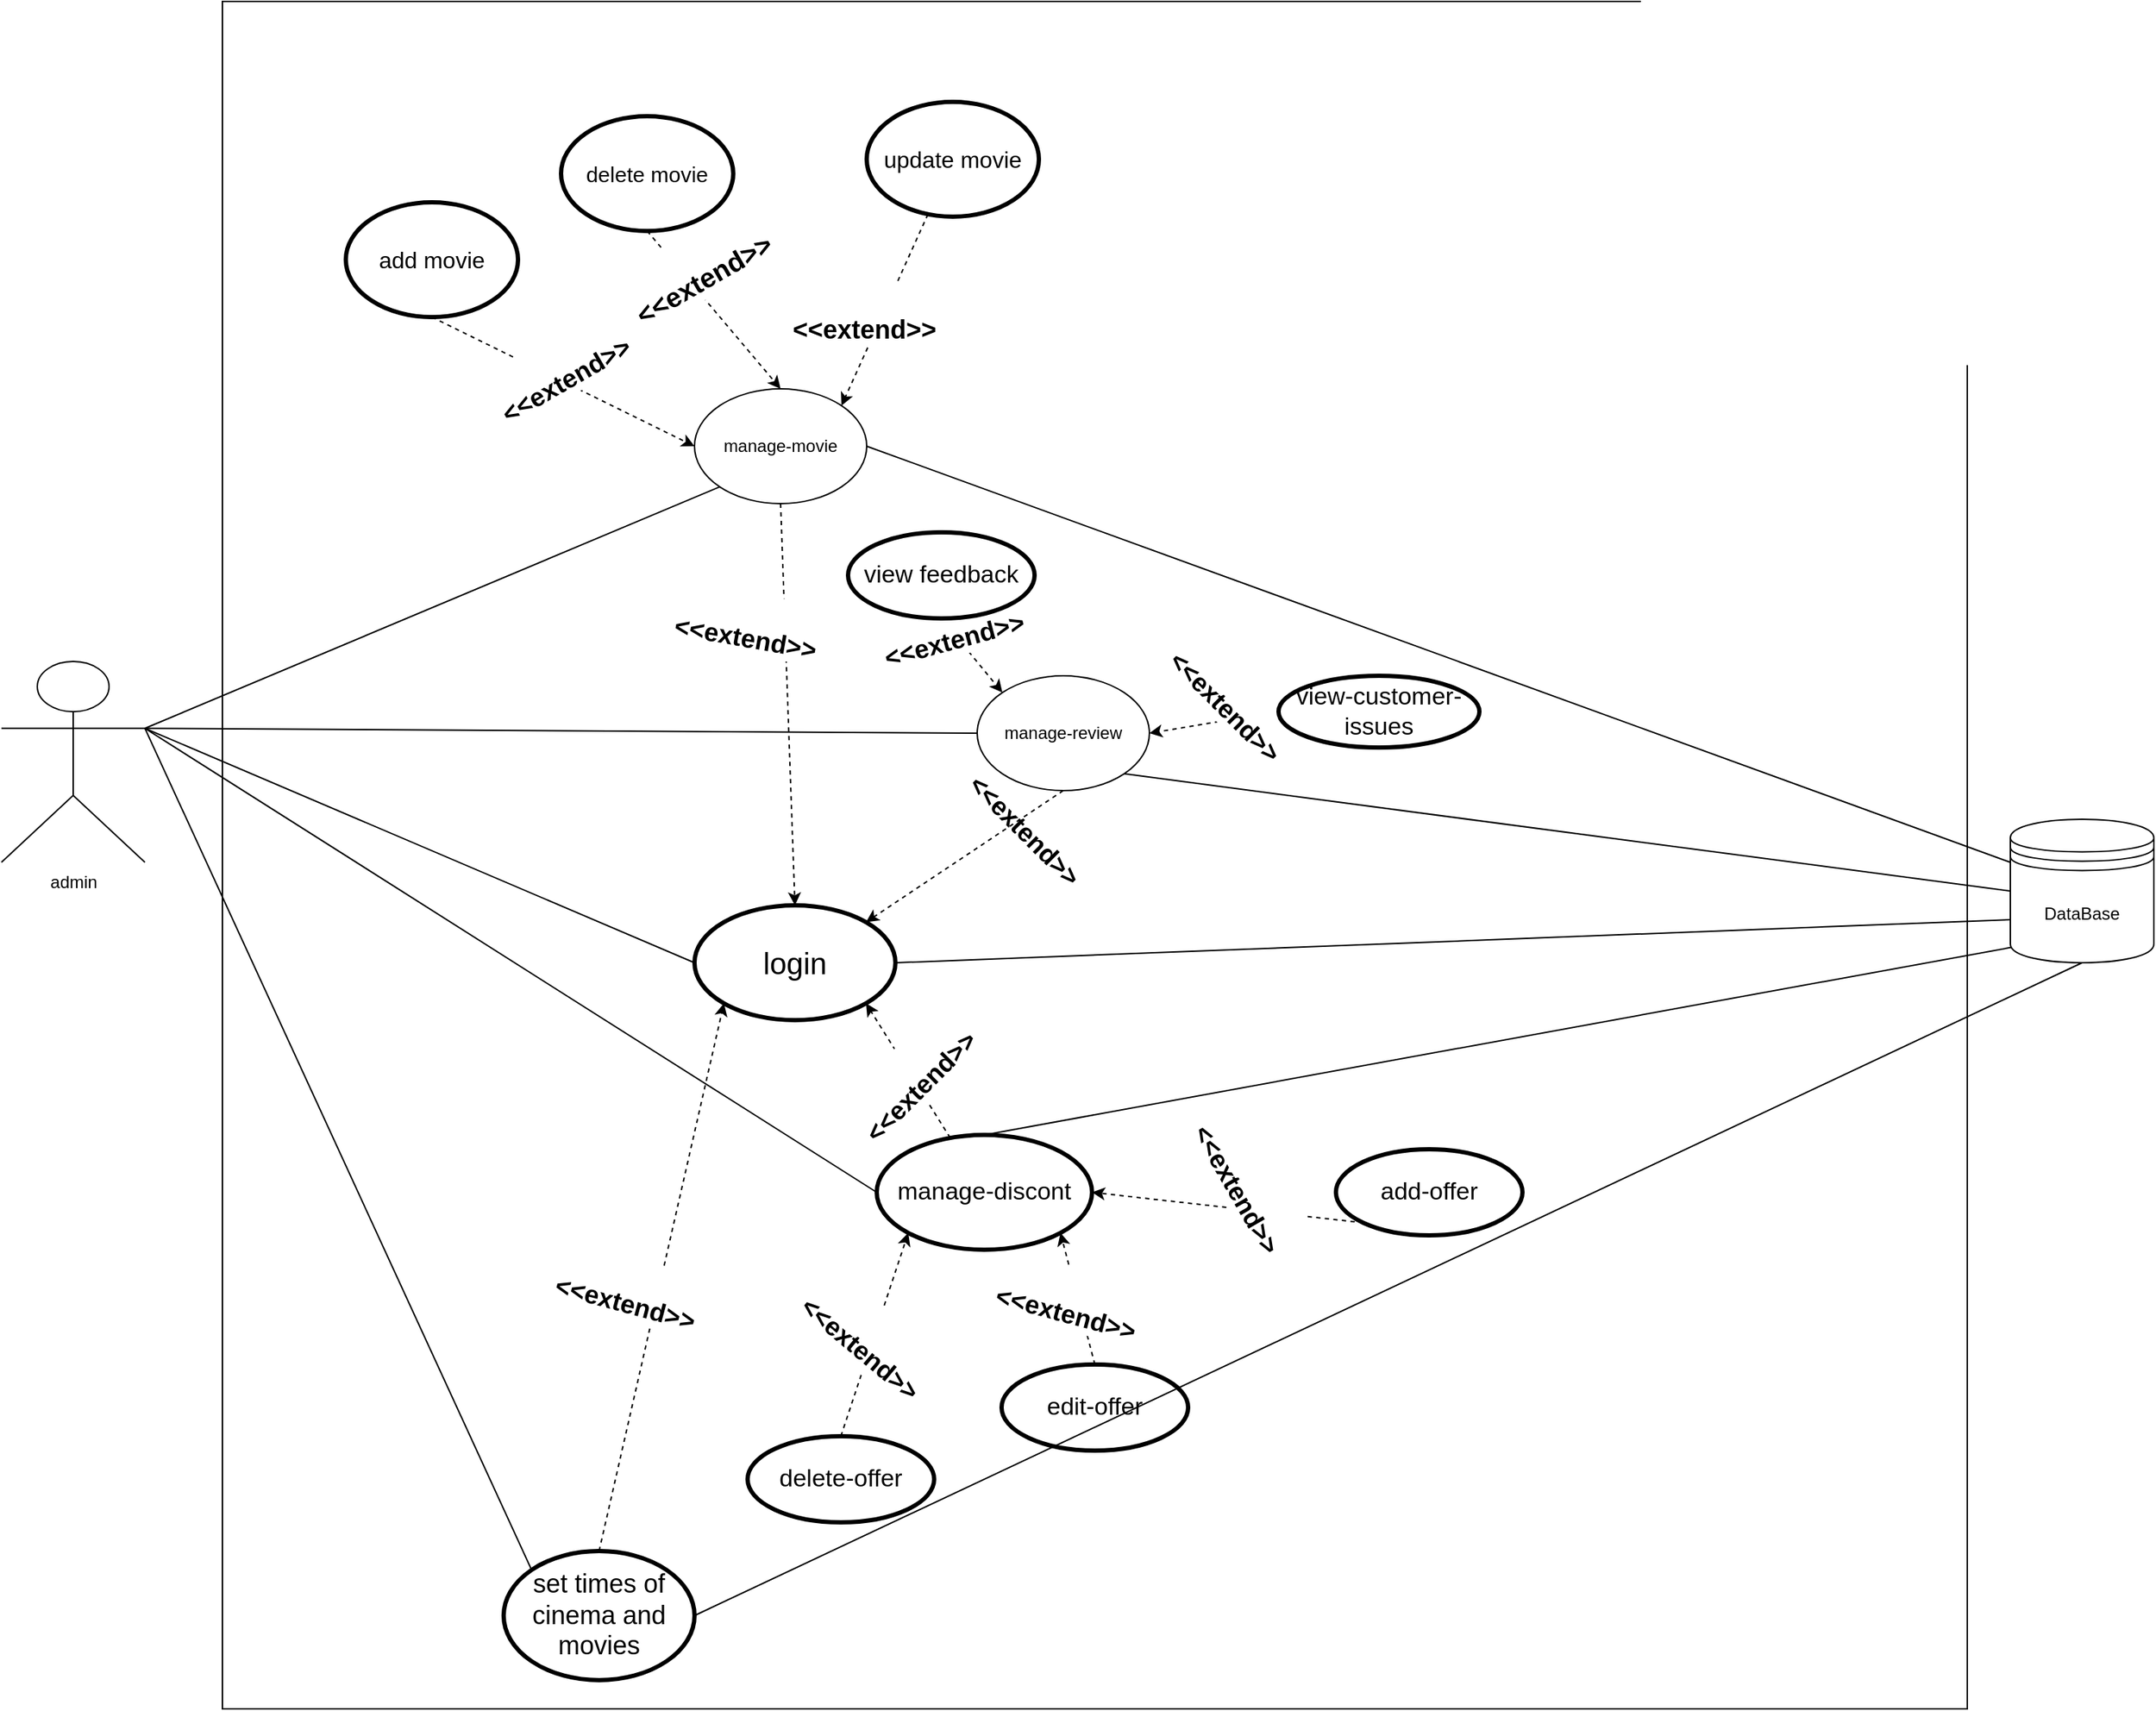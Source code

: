 <mxfile version="20.8.10" type="device"><diagram name="Page-1" id="9kI_k9G2ISnpuoCcr6oZ"><mxGraphModel dx="1750" dy="1115" grid="1" gridSize="10" guides="1" tooltips="1" connect="1" arrows="1" fold="1" page="1" pageScale="1" pageWidth="850" pageHeight="1100" math="0" shadow="0"><root><mxCell id="0"/><mxCell id="1" parent="0"/><mxCell id="rMjm7ChjYx7vRhgg7waw-23" value="" style="whiteSpace=wrap;html=1;direction=south;" parent="1" vertex="1"><mxGeometry x="164" y="120" width="1216" height="1190" as="geometry"/></mxCell><mxCell id="rMjm7ChjYx7vRhgg7waw-24" value="admin&lt;br&gt;" style="shape=umlActor;verticalLabelPosition=bottom;verticalAlign=top;html=1;outlineConnect=0;" parent="1" vertex="1"><mxGeometry x="10" y="580" width="100" height="140" as="geometry"/></mxCell><mxCell id="rMjm7ChjYx7vRhgg7waw-25" value="delete movie" style="ellipse;whiteSpace=wrap;html=1;strokeWidth=3;fontSize=15;" parent="1" vertex="1"><mxGeometry x="400" y="200" width="120" height="80" as="geometry"/></mxCell><mxCell id="rMjm7ChjYx7vRhgg7waw-26" value="update movie" style="ellipse;whiteSpace=wrap;html=1;strokeWidth=3;fontSize=16;" parent="1" vertex="1"><mxGeometry x="613" y="190" width="120" height="80" as="geometry"/></mxCell><mxCell id="rMjm7ChjYx7vRhgg7waw-27" value="add movie" style="ellipse;whiteSpace=wrap;html=1;strokeWidth=3;fontSize=16;" parent="1" vertex="1"><mxGeometry x="250" y="260" width="120" height="80" as="geometry"/></mxCell><mxCell id="rMjm7ChjYx7vRhgg7waw-29" value="manage-discont" style="ellipse;whiteSpace=wrap;html=1;fontSize=17;strokeWidth=3;" parent="1" vertex="1"><mxGeometry x="620" y="910" width="150" height="80" as="geometry"/></mxCell><mxCell id="rMjm7ChjYx7vRhgg7waw-30" value="&lt;font style=&quot;font-size: 18px;&quot;&gt;set times of cinema and movies&lt;/font&gt;" style="ellipse;whiteSpace=wrap;html=1;strokeWidth=3;" parent="1" vertex="1"><mxGeometry x="360" y="1200" width="133" height="90" as="geometry"/></mxCell><mxCell id="rMjm7ChjYx7vRhgg7waw-31" value="login" style="ellipse;whiteSpace=wrap;html=1;strokeWidth=3;fontSize=21;" parent="1" vertex="1"><mxGeometry x="493" y="750" width="140" height="80" as="geometry"/></mxCell><mxCell id="rMjm7ChjYx7vRhgg7waw-32" value="" style="endArrow=classic;html=1;rounded=0;exitX=0.5;exitY=1;exitDx=0;exitDy=0;dashed=1;entryX=0.5;entryY=0;entryDx=0;entryDy=0;" parent="1" source="rMjm7ChjYx7vRhgg7waw-25" target="rMjm7ChjYx7vRhgg7waw-45" edge="1"><mxGeometry relative="1" as="geometry"><mxPoint x="437" y="420" as="sourcePoint"/><mxPoint x="470" y="370" as="targetPoint"/></mxGeometry></mxCell><mxCell id="rMjm7ChjYx7vRhgg7waw-33" value="&lt;br style=&quot;border-color: var(--border-color); font-size: 18px;&quot;&gt;&amp;lt;&amp;lt;extend&amp;gt;&amp;gt;" style="edgeLabel;resizable=0;html=1;align=center;verticalAlign=bottom;fontSize=19;horizontal=1;fontStyle=1;rotation=-30;" parent="rMjm7ChjYx7vRhgg7waw-32" connectable="0" vertex="1"><mxGeometry relative="1" as="geometry"><mxPoint y="-9" as="offset"/></mxGeometry></mxCell><mxCell id="rMjm7ChjYx7vRhgg7waw-34" value="" style="endArrow=classic;html=1;rounded=0;dashed=1;entryX=1;entryY=0;entryDx=0;entryDy=0;" parent="1" source="rMjm7ChjYx7vRhgg7waw-26" target="rMjm7ChjYx7vRhgg7waw-45" edge="1"><mxGeometry relative="1" as="geometry"><mxPoint x="447" y="490" as="sourcePoint"/><mxPoint x="600" y="400" as="targetPoint"/></mxGeometry></mxCell><mxCell id="rMjm7ChjYx7vRhgg7waw-35" value="&lt;br style=&quot;border-color: var(--border-color);&quot;&gt;&amp;lt;&amp;lt;extend&amp;gt;&amp;gt;" style="edgeLabel;resizable=0;html=1;align=center;verticalAlign=middle;fontSize=18;fontStyle=1;rotation=0;" parent="rMjm7ChjYx7vRhgg7waw-34" connectable="0" vertex="1"><mxGeometry relative="1" as="geometry"><mxPoint x="-15" y="3" as="offset"/></mxGeometry></mxCell><mxCell id="rMjm7ChjYx7vRhgg7waw-36" value="" style="endArrow=classic;html=1;rounded=0;exitX=0.5;exitY=1;exitDx=0;exitDy=0;dashed=1;entryX=0;entryY=0.5;entryDx=0;entryDy=0;" parent="1" source="rMjm7ChjYx7vRhgg7waw-27" target="rMjm7ChjYx7vRhgg7waw-45" edge="1"><mxGeometry relative="1" as="geometry"><mxPoint x="567" y="560" as="sourcePoint"/><mxPoint x="340" y="360" as="targetPoint"/></mxGeometry></mxCell><mxCell id="rMjm7ChjYx7vRhgg7waw-37" value="&lt;br&gt;&lt;span style=&quot;color: rgb(0, 0, 0); font-family: Helvetica; font-size: 18px; font-style: normal; font-variant-ligatures: normal; font-variant-caps: normal; letter-spacing: normal; orphans: 2; text-align: center; text-indent: 0px; text-transform: none; widows: 2; word-spacing: 0px; -webkit-text-stroke-width: 0px; background-color: rgb(255, 255, 255); text-decoration-thickness: initial; text-decoration-style: initial; text-decoration-color: initial; float: none; display: inline !important;&quot;&gt;&amp;lt;&amp;lt;extend&amp;gt;&amp;gt;&lt;/span&gt;&lt;br&gt;" style="edgeLabel;resizable=0;html=1;align=center;verticalAlign=middle;fontSize=18;fontStyle=1;rotation=-30;" parent="rMjm7ChjYx7vRhgg7waw-36" connectable="0" vertex="1"><mxGeometry relative="1" as="geometry"><mxPoint x="-4" y="-10" as="offset"/></mxGeometry></mxCell><mxCell id="rMjm7ChjYx7vRhgg7waw-38" value="" style="endArrow=classic;html=1;rounded=0;entryX=1;entryY=1;entryDx=0;entryDy=0;dashed=1;jumpSize=8;" parent="1" source="rMjm7ChjYx7vRhgg7waw-29" target="rMjm7ChjYx7vRhgg7waw-31" edge="1"><mxGeometry relative="1" as="geometry"><mxPoint x="857" y="590" as="sourcePoint"/><mxPoint x="957" y="590" as="targetPoint"/></mxGeometry></mxCell><mxCell id="rMjm7ChjYx7vRhgg7waw-39" value="&lt;br style=&quot;border-color: var(--border-color);&quot;&gt;&amp;lt;&amp;lt;extend&amp;gt;&amp;gt;" style="edgeLabel;resizable=0;html=1;align=center;verticalAlign=middle;fontSize=18;fontStyle=1;horizontal=0;rotation=45;" parent="rMjm7ChjYx7vRhgg7waw-38" connectable="0" vertex="1"><mxGeometry relative="1" as="geometry"><mxPoint x="1" y="4" as="offset"/></mxGeometry></mxCell><mxCell id="rMjm7ChjYx7vRhgg7waw-40" value="" style="endArrow=classic;html=1;rounded=0;exitX=0.5;exitY=1;exitDx=0;exitDy=0;dashed=1;entryX=0;entryY=0;entryDx=0;entryDy=0;" parent="1" source="rMjm7ChjYx7vRhgg7waw-51" target="rMjm7ChjYx7vRhgg7waw-50" edge="1"><mxGeometry relative="1" as="geometry"><mxPoint x="897" y="490" as="sourcePoint"/><mxPoint x="850" y="440" as="targetPoint"/></mxGeometry></mxCell><mxCell id="rMjm7ChjYx7vRhgg7waw-41" value="&lt;br style=&quot;border-color: var(--border-color);&quot;&gt;&amp;lt;&amp;lt;extend&amp;gt;&amp;gt;" style="edgeLabel;resizable=0;html=1;align=center;verticalAlign=middle;fontSize=18;fontStyle=1;rotation=-15;" parent="rMjm7ChjYx7vRhgg7waw-40" connectable="0" vertex="1"><mxGeometry relative="1" as="geometry"><mxPoint x="-16" y="-21" as="offset"/></mxGeometry></mxCell><mxCell id="rMjm7ChjYx7vRhgg7waw-42" value="" style="endArrow=classic;html=1;rounded=0;exitX=0.5;exitY=0;exitDx=0;exitDy=0;dashed=1;entryX=0;entryY=1;entryDx=0;entryDy=0;" parent="1" source="rMjm7ChjYx7vRhgg7waw-30" target="rMjm7ChjYx7vRhgg7waw-31" edge="1"><mxGeometry relative="1" as="geometry"><mxPoint x="577.001" y="701.2" as="sourcePoint"/><mxPoint x="337" y="670" as="targetPoint"/></mxGeometry></mxCell><mxCell id="rMjm7ChjYx7vRhgg7waw-43" value="&lt;br style=&quot;border-color: var(--border-color);&quot;&gt;&amp;lt;&amp;lt;extend&amp;gt;&amp;gt;" style="edgeLabel;resizable=0;html=1;align=center;verticalAlign=middle;fontSize=18;fontStyle=1;rotation=15;" parent="rMjm7ChjYx7vRhgg7waw-42" connectable="0" vertex="1"><mxGeometry relative="1" as="geometry"><mxPoint x="-23" y="8" as="offset"/></mxGeometry></mxCell><mxCell id="rMjm7ChjYx7vRhgg7waw-44" value="" style="endArrow=none;html=1;rounded=0;entryX=0;entryY=0.5;entryDx=0;entryDy=0;exitX=1;exitY=0.333;exitDx=0;exitDy=0;exitPerimeter=0;" parent="1" source="rMjm7ChjYx7vRhgg7waw-24" target="rMjm7ChjYx7vRhgg7waw-31" edge="1"><mxGeometry width="50" height="50" relative="1" as="geometry"><mxPoint x="177" y="730" as="sourcePoint"/><mxPoint x="227" y="680" as="targetPoint"/></mxGeometry></mxCell><mxCell id="rMjm7ChjYx7vRhgg7waw-45" value="manage-movie" style="ellipse;whiteSpace=wrap;html=1;" parent="1" vertex="1"><mxGeometry x="493" y="390" width="120" height="80" as="geometry"/></mxCell><mxCell id="rMjm7ChjYx7vRhgg7waw-46" value="" style="endArrow=classic;html=1;rounded=0;entryX=0.5;entryY=0;entryDx=0;entryDy=0;exitX=0.5;exitY=1;exitDx=0;exitDy=0;dashed=1;" parent="1" source="rMjm7ChjYx7vRhgg7waw-45" target="rMjm7ChjYx7vRhgg7waw-31" edge="1"><mxGeometry width="50" height="50" relative="1" as="geometry"><mxPoint x="240" y="490" as="sourcePoint"/><mxPoint x="290" y="440" as="targetPoint"/></mxGeometry></mxCell><mxCell id="rMjm7ChjYx7vRhgg7waw-47" value="&lt;br style=&quot;border-color: var(--border-color);&quot;&gt;&amp;lt;&amp;lt;extend&amp;gt;&amp;gt;" style="edgeLabel;resizable=0;html=1;align=center;verticalAlign=middle;fontSize=18;fontStyle=1;rotation=45;" parent="1" connectable="0" vertex="1"><mxGeometry x="730.002" y="689.996" as="geometry"/></mxCell><mxCell id="rMjm7ChjYx7vRhgg7waw-49" value="&lt;br style=&quot;border-color: var(--border-color);&quot;&gt;&amp;lt;&amp;lt;extend&amp;gt;&amp;gt;" style="edgeLabel;resizable=0;html=1;align=center;verticalAlign=middle;fontSize=18;fontStyle=1;rotation=10;" parent="1" connectable="0" vertex="1"><mxGeometry x="553.002" y="579.996" as="geometry"><mxPoint x="-27.818" y="-23.21" as="offset"/></mxGeometry></mxCell><mxCell id="rMjm7ChjYx7vRhgg7waw-50" value="manage-review" style="ellipse;whiteSpace=wrap;html=1;" parent="1" vertex="1"><mxGeometry x="690" y="590" width="120" height="80" as="geometry"/></mxCell><mxCell id="rMjm7ChjYx7vRhgg7waw-51" value="view feedback" style="ellipse;whiteSpace=wrap;html=1;fontSize=17;strokeWidth=3;" parent="1" vertex="1"><mxGeometry x="600" y="490" width="130" height="60" as="geometry"/></mxCell><mxCell id="rMjm7ChjYx7vRhgg7waw-52" value="" style="endArrow=classic;html=1;rounded=0;exitX=0;exitY=0.5;exitDx=0;exitDy=0;dashed=1;entryX=1;entryY=0.5;entryDx=0;entryDy=0;" parent="1" source="rMjm7ChjYx7vRhgg7waw-54" target="rMjm7ChjYx7vRhgg7waw-50" edge="1"><mxGeometry relative="1" as="geometry"><mxPoint x="747.57" y="418.28" as="sourcePoint"/><mxPoint x="649.996" y="529.996" as="targetPoint"/></mxGeometry></mxCell><mxCell id="rMjm7ChjYx7vRhgg7waw-53" value="&lt;br style=&quot;border-color: var(--border-color);&quot;&gt;&amp;lt;&amp;lt;extend&amp;gt;&amp;gt;" style="edgeLabel;resizable=0;html=1;align=center;verticalAlign=middle;fontSize=18;fontStyle=1;rotation=45;" parent="rMjm7ChjYx7vRhgg7waw-52" connectable="0" vertex="1"><mxGeometry relative="1" as="geometry"><mxPoint x="15" y="-19" as="offset"/></mxGeometry></mxCell><mxCell id="rMjm7ChjYx7vRhgg7waw-54" value="view-customer-issues" style="ellipse;whiteSpace=wrap;html=1;fontSize=17;strokeWidth=3;" parent="1" vertex="1"><mxGeometry x="900" y="590" width="140" height="50" as="geometry"/></mxCell><mxCell id="rMjm7ChjYx7vRhgg7waw-56" value="" style="endArrow=classic;html=1;rounded=0;entryX=1;entryY=0;entryDx=0;entryDy=0;exitX=0.5;exitY=1;exitDx=0;exitDy=0;dashed=1;" parent="1" source="rMjm7ChjYx7vRhgg7waw-50" target="rMjm7ChjYx7vRhgg7waw-31" edge="1"><mxGeometry width="50" height="50" relative="1" as="geometry"><mxPoint x="650" y="480.0" as="sourcePoint"/><mxPoint x="610.712" y="751.597" as="targetPoint"/></mxGeometry></mxCell><mxCell id="rMjm7ChjYx7vRhgg7waw-57" value="DataBase" style="shape=datastore;whiteSpace=wrap;html=1;" parent="1" vertex="1"><mxGeometry x="1410" y="690" width="100" height="100" as="geometry"/></mxCell><mxCell id="rMjm7ChjYx7vRhgg7waw-58" value="" style="endArrow=classic;html=1;rounded=0;exitX=0;exitY=1;exitDx=0;exitDy=0;dashed=1;entryX=1;entryY=0.5;entryDx=0;entryDy=0;" parent="1" source="rMjm7ChjYx7vRhgg7waw-60" target="rMjm7ChjYx7vRhgg7waw-29" edge="1"><mxGeometry relative="1" as="geometry"><mxPoint x="984.57" y="850" as="sourcePoint"/><mxPoint x="870" y="950" as="targetPoint"/></mxGeometry></mxCell><mxCell id="rMjm7ChjYx7vRhgg7waw-59" value="&lt;br style=&quot;border-color: var(--border-color);&quot;&gt;&amp;lt;&amp;lt;extend&amp;gt;&amp;gt;" style="edgeLabel;resizable=0;html=1;align=center;verticalAlign=middle;fontSize=18;fontStyle=1;rotation=60;" parent="rMjm7ChjYx7vRhgg7waw-58" connectable="0" vertex="1"><mxGeometry relative="1" as="geometry"><mxPoint x="15" y="-19" as="offset"/></mxGeometry></mxCell><mxCell id="rMjm7ChjYx7vRhgg7waw-60" value="add-offer" style="ellipse;whiteSpace=wrap;html=1;fontSize=17;strokeWidth=3;" parent="1" vertex="1"><mxGeometry x="940.0" y="920" width="130" height="60" as="geometry"/></mxCell><mxCell id="rMjm7ChjYx7vRhgg7waw-61" value="" style="endArrow=classic;html=1;rounded=0;exitX=0.5;exitY=0;exitDx=0;exitDy=0;dashed=1;entryX=1;entryY=1;entryDx=0;entryDy=0;" parent="1" source="rMjm7ChjYx7vRhgg7waw-63" target="rMjm7ChjYx7vRhgg7waw-29" edge="1"><mxGeometry relative="1" as="geometry"><mxPoint x="989.57" y="915" as="sourcePoint"/><mxPoint x="875" y="1015" as="targetPoint"/></mxGeometry></mxCell><mxCell id="rMjm7ChjYx7vRhgg7waw-62" value="&lt;br style=&quot;border-color: var(--border-color);&quot;&gt;&amp;lt;&amp;lt;extend&amp;gt;&amp;gt;" style="edgeLabel;resizable=0;html=1;align=center;verticalAlign=middle;fontSize=18;fontStyle=1;rotation=15;" parent="rMjm7ChjYx7vRhgg7waw-61" connectable="0" vertex="1"><mxGeometry relative="1" as="geometry"><mxPoint x="-6" as="offset"/></mxGeometry></mxCell><mxCell id="rMjm7ChjYx7vRhgg7waw-63" value="edit-offer" style="ellipse;whiteSpace=wrap;html=1;fontSize=17;strokeWidth=3;" parent="1" vertex="1"><mxGeometry x="707.0" y="1070" width="130" height="60" as="geometry"/></mxCell><mxCell id="rMjm7ChjYx7vRhgg7waw-64" value="" style="endArrow=classic;html=1;rounded=0;exitX=0.5;exitY=0;exitDx=0;exitDy=0;dashed=1;entryX=0;entryY=1;entryDx=0;entryDy=0;" parent="1" source="rMjm7ChjYx7vRhgg7waw-66" target="rMjm7ChjYx7vRhgg7waw-29" edge="1"><mxGeometry relative="1" as="geometry"><mxPoint x="684.57" y="980" as="sourcePoint"/><mxPoint x="570" y="1080" as="targetPoint"/></mxGeometry></mxCell><mxCell id="rMjm7ChjYx7vRhgg7waw-65" value="&lt;br style=&quot;border-color: var(--border-color);&quot;&gt;&amp;lt;&amp;lt;extend&amp;gt;&amp;gt;" style="edgeLabel;resizable=0;html=1;align=center;verticalAlign=middle;fontSize=18;fontStyle=1;rotation=40;" parent="rMjm7ChjYx7vRhgg7waw-64" connectable="0" vertex="1"><mxGeometry relative="1" as="geometry"><mxPoint x="-3" y="1" as="offset"/></mxGeometry></mxCell><mxCell id="rMjm7ChjYx7vRhgg7waw-66" value="delete-offer" style="ellipse;whiteSpace=wrap;html=1;fontSize=17;strokeWidth=3;" parent="1" vertex="1"><mxGeometry x="530.0" y="1120" width="130" height="60" as="geometry"/></mxCell><mxCell id="rMjm7ChjYx7vRhgg7waw-68" value="" style="endArrow=none;html=1;rounded=0;entryX=0;entryY=0.7;entryDx=0;entryDy=0;exitX=1;exitY=0.5;exitDx=0;exitDy=0;" parent="1" source="rMjm7ChjYx7vRhgg7waw-31" target="rMjm7ChjYx7vRhgg7waw-57" edge="1"><mxGeometry width="50" height="50" relative="1" as="geometry"><mxPoint x="1190" y="740" as="sourcePoint"/><mxPoint x="1240" y="690" as="targetPoint"/></mxGeometry></mxCell><mxCell id="rMjm7ChjYx7vRhgg7waw-69" value="" style="endArrow=none;html=1;rounded=0;entryX=0.007;entryY=0.893;entryDx=0;entryDy=0;exitX=0.5;exitY=0;exitDx=0;exitDy=0;entryPerimeter=0;" parent="1" source="rMjm7ChjYx7vRhgg7waw-29" target="rMjm7ChjYx7vRhgg7waw-57" edge="1"><mxGeometry width="50" height="50" relative="1" as="geometry"><mxPoint x="750" y="800" as="sourcePoint"/><mxPoint x="1430" y="700" as="targetPoint"/></mxGeometry></mxCell><mxCell id="rMjm7ChjYx7vRhgg7waw-70" value="" style="endArrow=none;html=1;rounded=0;entryX=0.5;entryY=1;entryDx=0;entryDy=0;exitX=1;exitY=0.5;exitDx=0;exitDy=0;" parent="1" source="rMjm7ChjYx7vRhgg7waw-30" target="rMjm7ChjYx7vRhgg7waw-57" edge="1"><mxGeometry width="50" height="50" relative="1" as="geometry"><mxPoint x="815" y="940" as="sourcePoint"/><mxPoint x="1430.7" y="719.3" as="targetPoint"/></mxGeometry></mxCell><mxCell id="rMjm7ChjYx7vRhgg7waw-71" value="" style="endArrow=none;html=1;rounded=0;entryX=0;entryY=0.5;entryDx=0;entryDy=0;exitX=1;exitY=1;exitDx=0;exitDy=0;" parent="1" source="rMjm7ChjYx7vRhgg7waw-50" target="rMjm7ChjYx7vRhgg7waw-57" edge="1"><mxGeometry width="50" height="50" relative="1" as="geometry"><mxPoint x="750" y="800" as="sourcePoint"/><mxPoint x="1540" y="770" as="targetPoint"/></mxGeometry></mxCell><mxCell id="rMjm7ChjYx7vRhgg7waw-72" value="" style="endArrow=none;html=1;rounded=0;entryX=0;entryY=0.3;entryDx=0;entryDy=0;exitX=1;exitY=0.5;exitDx=0;exitDy=0;" parent="1" source="rMjm7ChjYx7vRhgg7waw-45" target="rMjm7ChjYx7vRhgg7waw-57" edge="1"><mxGeometry width="50" height="50" relative="1" as="geometry"><mxPoint x="802.426" y="668.284" as="sourcePoint"/><mxPoint x="1540" y="750" as="targetPoint"/></mxGeometry></mxCell><mxCell id="imtROoojidb9ATrNtZnJ-3" value="" style="endArrow=none;html=1;rounded=0;entryX=0;entryY=1;entryDx=0;entryDy=0;exitX=1;exitY=0.333;exitDx=0;exitDy=0;exitPerimeter=0;" edge="1" parent="1" source="rMjm7ChjYx7vRhgg7waw-24" target="rMjm7ChjYx7vRhgg7waw-45"><mxGeometry width="50" height="50" relative="1" as="geometry"><mxPoint x="240" y="580" as="sourcePoint"/><mxPoint x="290" y="530" as="targetPoint"/></mxGeometry></mxCell><mxCell id="imtROoojidb9ATrNtZnJ-5" value="" style="endArrow=none;html=1;rounded=0;exitX=1;exitY=0.333;exitDx=0;exitDy=0;exitPerimeter=0;entryX=0;entryY=0;entryDx=0;entryDy=0;" edge="1" parent="1" source="rMjm7ChjYx7vRhgg7waw-24" target="rMjm7ChjYx7vRhgg7waw-30"><mxGeometry width="50" height="50" relative="1" as="geometry"><mxPoint x="260" y="810" as="sourcePoint"/><mxPoint x="310" y="760" as="targetPoint"/></mxGeometry></mxCell><mxCell id="imtROoojidb9ATrNtZnJ-6" value="" style="endArrow=none;html=1;rounded=0;exitX=1;exitY=0.333;exitDx=0;exitDy=0;exitPerimeter=0;entryX=0;entryY=0.5;entryDx=0;entryDy=0;" edge="1" parent="1" source="rMjm7ChjYx7vRhgg7waw-24" target="rMjm7ChjYx7vRhgg7waw-29"><mxGeometry width="50" height="50" relative="1" as="geometry"><mxPoint x="290" y="830" as="sourcePoint"/><mxPoint x="340" y="780" as="targetPoint"/></mxGeometry></mxCell><mxCell id="imtROoojidb9ATrNtZnJ-7" value="" style="endArrow=none;html=1;rounded=0;exitX=1;exitY=0.333;exitDx=0;exitDy=0;exitPerimeter=0;entryX=0;entryY=0.5;entryDx=0;entryDy=0;" edge="1" parent="1" source="rMjm7ChjYx7vRhgg7waw-24" target="rMjm7ChjYx7vRhgg7waw-50"><mxGeometry width="50" height="50" relative="1" as="geometry"><mxPoint x="840" y="700" as="sourcePoint"/><mxPoint x="890" y="650" as="targetPoint"/></mxGeometry></mxCell></root></mxGraphModel></diagram></mxfile>